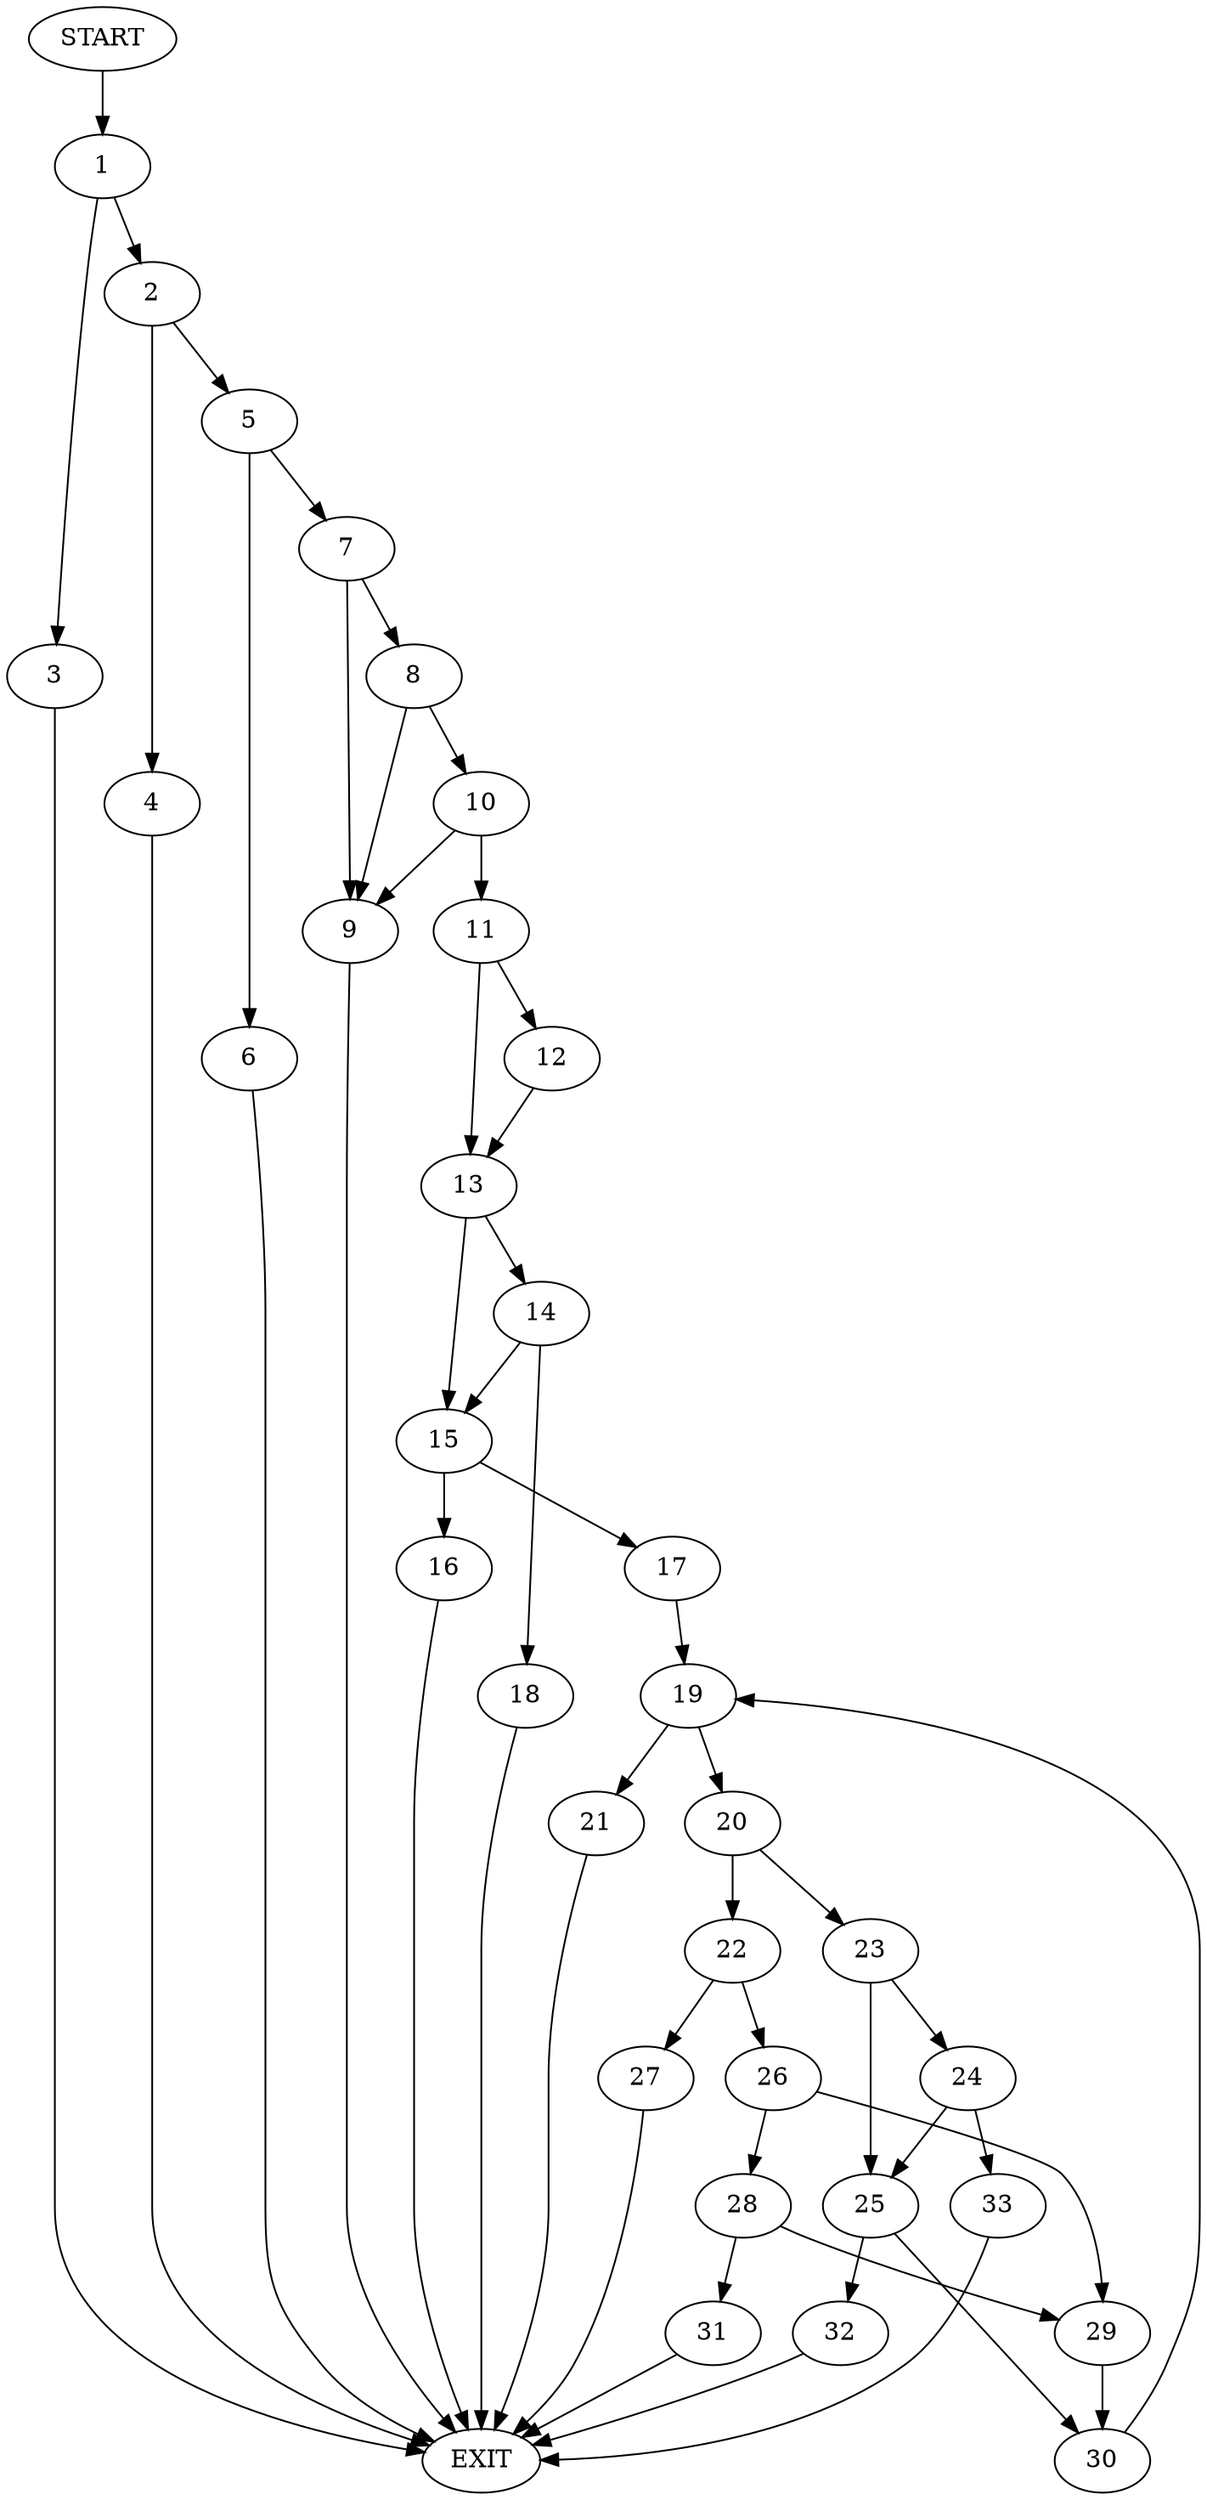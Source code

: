 digraph {
0 [label="START"]
34 [label="EXIT"]
0 -> 1
1 -> 2
1 -> 3
2 -> 4
2 -> 5
3 -> 34
4 -> 34
5 -> 6
5 -> 7
7 -> 8
7 -> 9
6 -> 34
9 -> 34
8 -> 9
8 -> 10
10 -> 9
10 -> 11
11 -> 12
11 -> 13
12 -> 13
13 -> 14
13 -> 15
15 -> 16
15 -> 17
14 -> 18
14 -> 15
18 -> 34
17 -> 19
16 -> 34
19 -> 20
19 -> 21
21 -> 34
20 -> 22
20 -> 23
23 -> 24
23 -> 25
22 -> 26
22 -> 27
26 -> 28
26 -> 29
27 -> 34
29 -> 30
28 -> 29
28 -> 31
31 -> 34
30 -> 19
25 -> 32
25 -> 30
24 -> 25
24 -> 33
33 -> 34
32 -> 34
}
